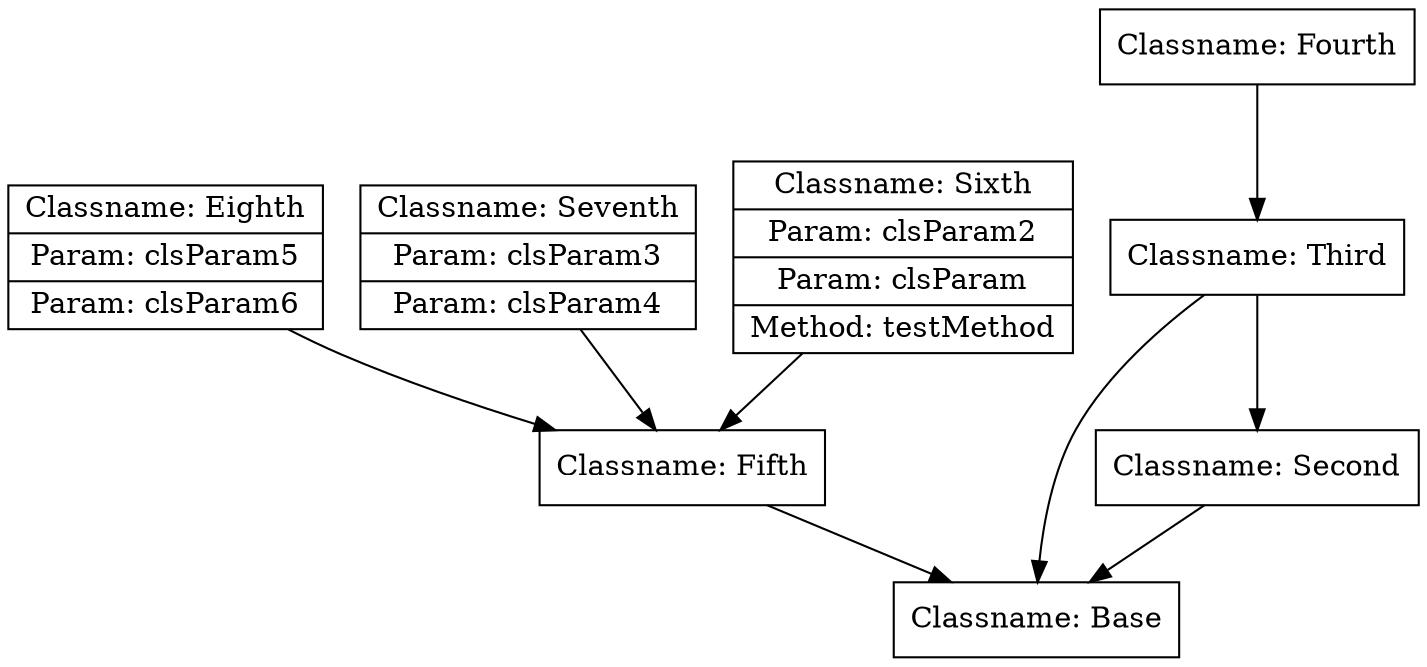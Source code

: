 digraph {
	"entitytests.testEntities.Base.Eighth" [label="{Classname: Eighth|Param: clsParam5|Param: clsParam6}" shape=record]
	"entitytests.testEntities.Base.Fifth" [label="{Classname: Fifth}" shape=record]
	"entitytests.testEntities.Base.Eighth" -> "entitytests.testEntities.Base.Fifth"
	"entitytests.testEntities.Base.Fifth" [label="{Classname: Fifth}" shape=record]
	"entitytests.testEntities.Base.Base" [label="{Classname: Base}" shape=record]
	"entitytests.testEntities.Base.Fifth" -> "entitytests.testEntities.Base.Base"
	"entitytests.testEntities.Base.Fourth" [label="{Classname: Fourth}" shape=record]
	"entitytests.testEntities.Base.Third" [label="{Classname: Third}" shape=record]
	"entitytests.testEntities.Base.Fourth" -> "entitytests.testEntities.Base.Third"
	"entitytests.testEntities.Base.Second" [label="{Classname: Second}" shape=record]
	"entitytests.testEntities.Base.Base" [label="{Classname: Base}" shape=record]
	"entitytests.testEntities.Base.Second" -> "entitytests.testEntities.Base.Base"
	"entitytests.testEntities.Base.Seventh" [label="{Classname: Seventh|Param: clsParam3|Param: clsParam4}" shape=record]
	"entitytests.testEntities.Base.Fifth" [label="{Classname: Fifth}" shape=record]
	"entitytests.testEntities.Base.Seventh" -> "entitytests.testEntities.Base.Fifth"
	"entitytests.testEntities.Base.Sixth" [label="{Classname: Sixth|Param: clsParam2|Param: clsParam|Method: testMethod}" shape=record]
	"entitytests.testEntities.Base.Fifth" [label="{Classname: Fifth}" shape=record]
	"entitytests.testEntities.Base.Sixth" -> "entitytests.testEntities.Base.Fifth"
	"entitytests.testEntities.Base.Third" [label="{Classname: Third}" shape=record]
	"entitytests.testEntities.Base.Second" [label="{Classname: Second}" shape=record]
	"entitytests.testEntities.Base.Third" -> "entitytests.testEntities.Base.Second"
	"entitytests.testEntities.Base.Base" [label="{Classname: Base}" shape=record]
	"entitytests.testEntities.Base.Third" -> "entitytests.testEntities.Base.Base"
}
